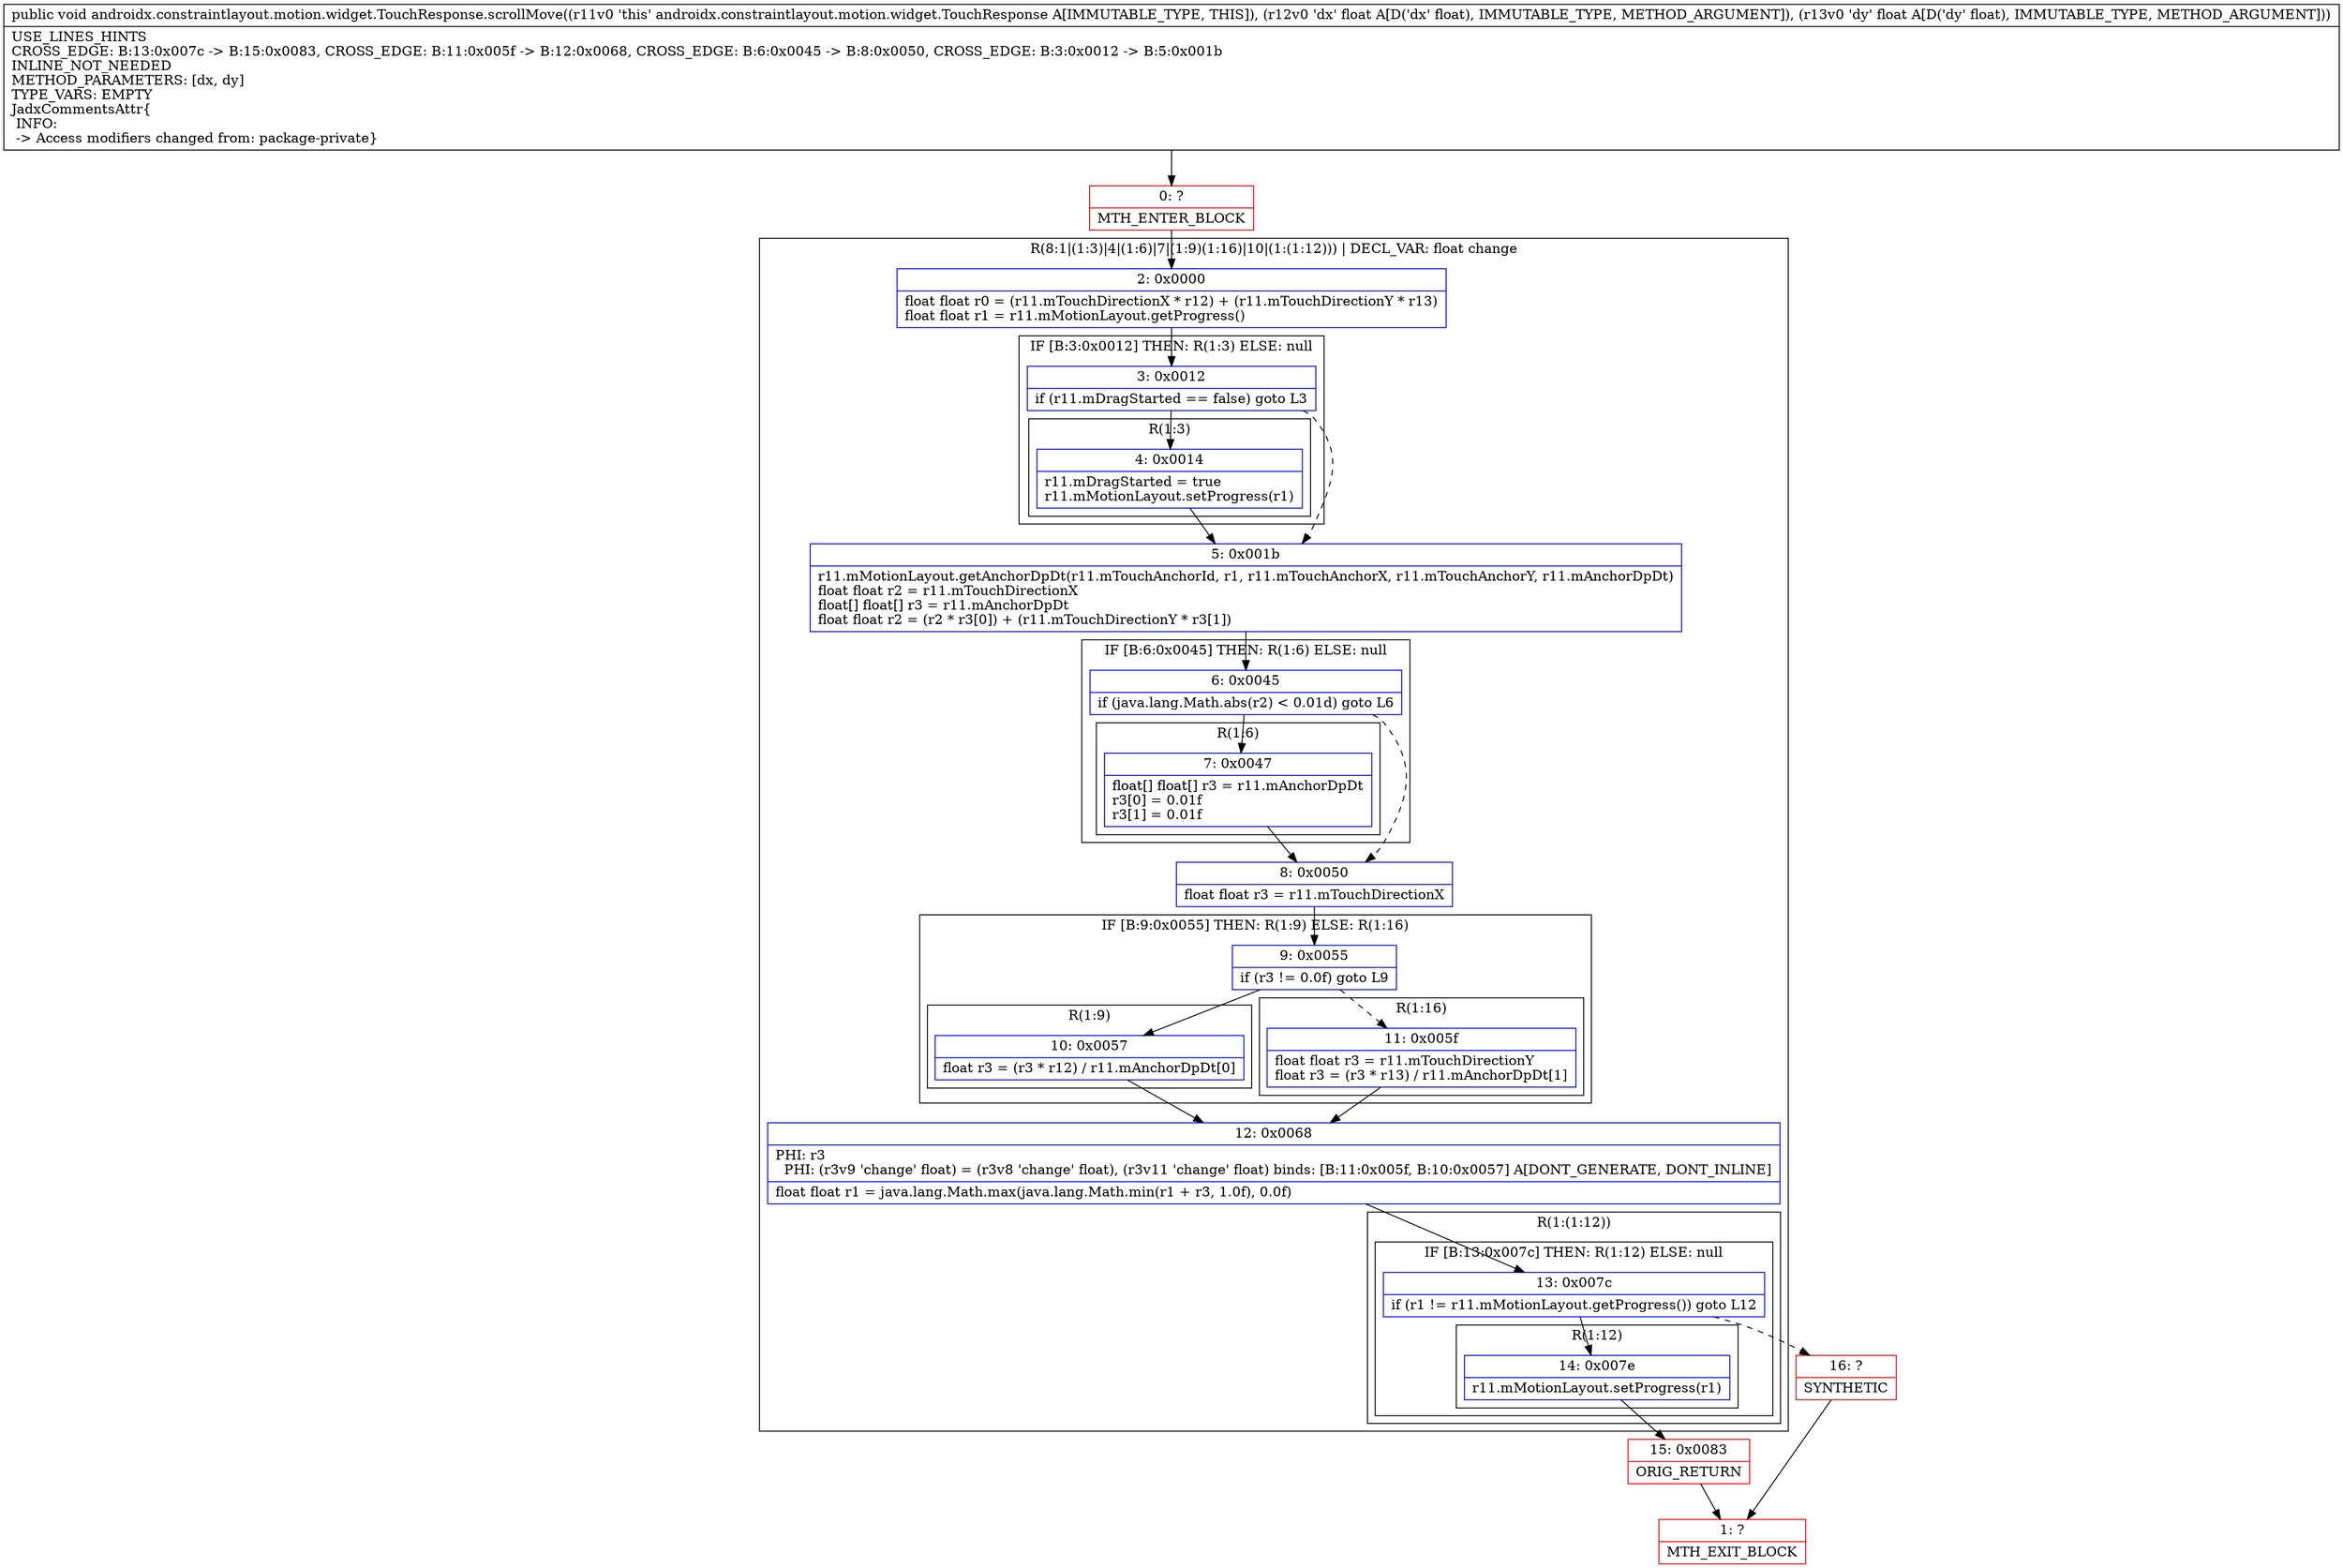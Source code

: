 digraph "CFG forandroidx.constraintlayout.motion.widget.TouchResponse.scrollMove(FF)V" {
subgraph cluster_Region_399999043 {
label = "R(8:1|(1:3)|4|(1:6)|7|(1:9)(1:16)|10|(1:(1:12))) | DECL_VAR: float change\l";
node [shape=record,color=blue];
Node_2 [shape=record,label="{2\:\ 0x0000|float float r0 = (r11.mTouchDirectionX * r12) + (r11.mTouchDirectionY * r13)\lfloat float r1 = r11.mMotionLayout.getProgress()\l}"];
subgraph cluster_IfRegion_489694439 {
label = "IF [B:3:0x0012] THEN: R(1:3) ELSE: null";
node [shape=record,color=blue];
Node_3 [shape=record,label="{3\:\ 0x0012|if (r11.mDragStarted == false) goto L3\l}"];
subgraph cluster_Region_650995199 {
label = "R(1:3)";
node [shape=record,color=blue];
Node_4 [shape=record,label="{4\:\ 0x0014|r11.mDragStarted = true\lr11.mMotionLayout.setProgress(r1)\l}"];
}
}
Node_5 [shape=record,label="{5\:\ 0x001b|r11.mMotionLayout.getAnchorDpDt(r11.mTouchAnchorId, r1, r11.mTouchAnchorX, r11.mTouchAnchorY, r11.mAnchorDpDt)\lfloat float r2 = r11.mTouchDirectionX\lfloat[] float[] r3 = r11.mAnchorDpDt\lfloat float r2 = (r2 * r3[0]) + (r11.mTouchDirectionY * r3[1])\l}"];
subgraph cluster_IfRegion_371088603 {
label = "IF [B:6:0x0045] THEN: R(1:6) ELSE: null";
node [shape=record,color=blue];
Node_6 [shape=record,label="{6\:\ 0x0045|if (java.lang.Math.abs(r2) \< 0.01d) goto L6\l}"];
subgraph cluster_Region_95773127 {
label = "R(1:6)";
node [shape=record,color=blue];
Node_7 [shape=record,label="{7\:\ 0x0047|float[] float[] r3 = r11.mAnchorDpDt\lr3[0] = 0.01f\lr3[1] = 0.01f\l}"];
}
}
Node_8 [shape=record,label="{8\:\ 0x0050|float float r3 = r11.mTouchDirectionX\l}"];
subgraph cluster_IfRegion_1584333153 {
label = "IF [B:9:0x0055] THEN: R(1:9) ELSE: R(1:16)";
node [shape=record,color=blue];
Node_9 [shape=record,label="{9\:\ 0x0055|if (r3 != 0.0f) goto L9\l}"];
subgraph cluster_Region_1972455287 {
label = "R(1:9)";
node [shape=record,color=blue];
Node_10 [shape=record,label="{10\:\ 0x0057|float r3 = (r3 * r12) \/ r11.mAnchorDpDt[0]\l}"];
}
subgraph cluster_Region_951989927 {
label = "R(1:16)";
node [shape=record,color=blue];
Node_11 [shape=record,label="{11\:\ 0x005f|float float r3 = r11.mTouchDirectionY\lfloat r3 = (r3 * r13) \/ r11.mAnchorDpDt[1]\l}"];
}
}
Node_12 [shape=record,label="{12\:\ 0x0068|PHI: r3 \l  PHI: (r3v9 'change' float) = (r3v8 'change' float), (r3v11 'change' float) binds: [B:11:0x005f, B:10:0x0057] A[DONT_GENERATE, DONT_INLINE]\l|float float r1 = java.lang.Math.max(java.lang.Math.min(r1 + r3, 1.0f), 0.0f)\l}"];
subgraph cluster_Region_804289748 {
label = "R(1:(1:12))";
node [shape=record,color=blue];
subgraph cluster_IfRegion_1554144751 {
label = "IF [B:13:0x007c] THEN: R(1:12) ELSE: null";
node [shape=record,color=blue];
Node_13 [shape=record,label="{13\:\ 0x007c|if (r1 != r11.mMotionLayout.getProgress()) goto L12\l}"];
subgraph cluster_Region_2061515539 {
label = "R(1:12)";
node [shape=record,color=blue];
Node_14 [shape=record,label="{14\:\ 0x007e|r11.mMotionLayout.setProgress(r1)\l}"];
}
}
}
}
Node_0 [shape=record,color=red,label="{0\:\ ?|MTH_ENTER_BLOCK\l}"];
Node_15 [shape=record,color=red,label="{15\:\ 0x0083|ORIG_RETURN\l}"];
Node_1 [shape=record,color=red,label="{1\:\ ?|MTH_EXIT_BLOCK\l}"];
Node_16 [shape=record,color=red,label="{16\:\ ?|SYNTHETIC\l}"];
MethodNode[shape=record,label="{public void androidx.constraintlayout.motion.widget.TouchResponse.scrollMove((r11v0 'this' androidx.constraintlayout.motion.widget.TouchResponse A[IMMUTABLE_TYPE, THIS]), (r12v0 'dx' float A[D('dx' float), IMMUTABLE_TYPE, METHOD_ARGUMENT]), (r13v0 'dy' float A[D('dy' float), IMMUTABLE_TYPE, METHOD_ARGUMENT]))  | USE_LINES_HINTS\lCROSS_EDGE: B:13:0x007c \-\> B:15:0x0083, CROSS_EDGE: B:11:0x005f \-\> B:12:0x0068, CROSS_EDGE: B:6:0x0045 \-\> B:8:0x0050, CROSS_EDGE: B:3:0x0012 \-\> B:5:0x001b\lINLINE_NOT_NEEDED\lMETHOD_PARAMETERS: [dx, dy]\lTYPE_VARS: EMPTY\lJadxCommentsAttr\{\l INFO: \l \-\> Access modifiers changed from: package\-private\}\l}"];
MethodNode -> Node_0;Node_2 -> Node_3;
Node_3 -> Node_4;
Node_3 -> Node_5[style=dashed];
Node_4 -> Node_5;
Node_5 -> Node_6;
Node_6 -> Node_7;
Node_6 -> Node_8[style=dashed];
Node_7 -> Node_8;
Node_8 -> Node_9;
Node_9 -> Node_10;
Node_9 -> Node_11[style=dashed];
Node_10 -> Node_12;
Node_11 -> Node_12;
Node_12 -> Node_13;
Node_13 -> Node_14;
Node_13 -> Node_16[style=dashed];
Node_14 -> Node_15;
Node_0 -> Node_2;
Node_15 -> Node_1;
Node_16 -> Node_1;
}

